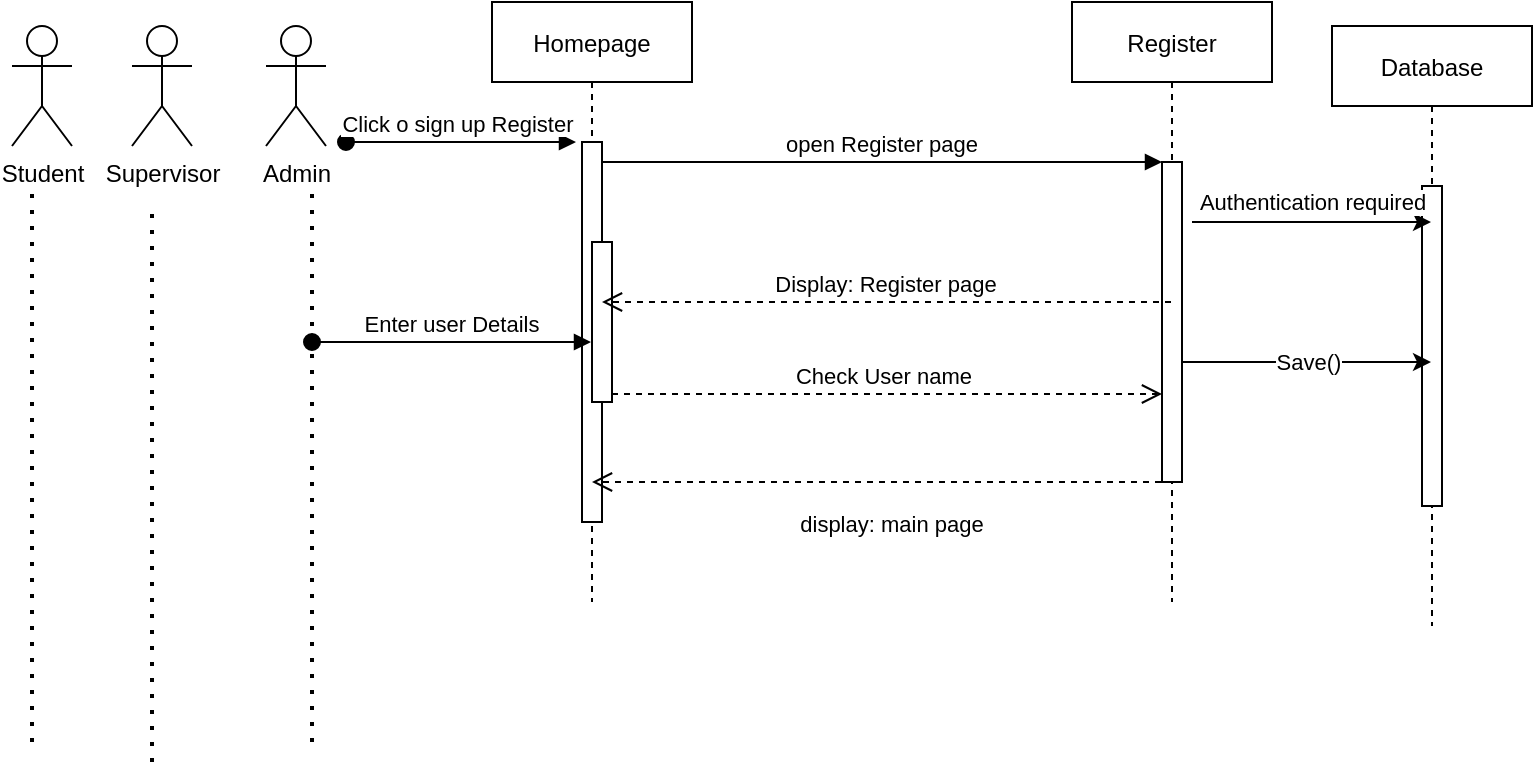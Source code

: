 <mxfile version="20.2.3" type="device"><diagram id="kgpKYQtTHZ0yAKxKKP6v" name="Page-1"><mxGraphModel dx="1578" dy="559" grid="1" gridSize="10" guides="1" tooltips="1" connect="1" arrows="1" fold="1" page="1" pageScale="1" pageWidth="850" pageHeight="1100" math="0" shadow="0"><root><mxCell id="0"/><mxCell id="1" parent="0"/><mxCell id="3nuBFxr9cyL0pnOWT2aG-1" value="Homepage" style="shape=umlLifeline;perimeter=lifelinePerimeter;container=1;collapsible=0;recursiveResize=0;rounded=0;shadow=0;strokeWidth=1;" parent="1" vertex="1"><mxGeometry x="170" y="70" width="100" height="300" as="geometry"/></mxCell><mxCell id="3nuBFxr9cyL0pnOWT2aG-2" value="" style="points=[];perimeter=orthogonalPerimeter;rounded=0;shadow=0;strokeWidth=1;" parent="3nuBFxr9cyL0pnOWT2aG-1" vertex="1"><mxGeometry x="45" y="70" width="10" height="190" as="geometry"/></mxCell><mxCell id="3nuBFxr9cyL0pnOWT2aG-3" value="Click o sign up Register " style="verticalAlign=bottom;startArrow=oval;endArrow=block;startSize=8;shadow=0;strokeWidth=1;" parent="3nuBFxr9cyL0pnOWT2aG-1" edge="1"><mxGeometry relative="1" as="geometry"><mxPoint x="-73" y="70" as="sourcePoint"/><mxPoint x="42" y="70" as="targetPoint"/></mxGeometry></mxCell><mxCell id="3nuBFxr9cyL0pnOWT2aG-4" value="" style="points=[];perimeter=orthogonalPerimeter;rounded=0;shadow=0;strokeWidth=1;" parent="3nuBFxr9cyL0pnOWT2aG-1" vertex="1"><mxGeometry x="50" y="120" width="10" height="80" as="geometry"/></mxCell><mxCell id="3nuBFxr9cyL0pnOWT2aG-5" value="Register" style="shape=umlLifeline;perimeter=lifelinePerimeter;container=1;collapsible=0;recursiveResize=0;rounded=0;shadow=0;strokeWidth=1;" parent="1" vertex="1"><mxGeometry x="460" y="70" width="100" height="300" as="geometry"/></mxCell><mxCell id="3nuBFxr9cyL0pnOWT2aG-6" value="" style="points=[];perimeter=orthogonalPerimeter;rounded=0;shadow=0;strokeWidth=1;" parent="3nuBFxr9cyL0pnOWT2aG-5" vertex="1"><mxGeometry x="45" y="80" width="10" height="160" as="geometry"/></mxCell><mxCell id="3nuBFxr9cyL0pnOWT2aG-7" value="Display: Register page" style="verticalAlign=bottom;endArrow=open;dashed=1;endSize=8;shadow=0;strokeWidth=1;" parent="1" source="3nuBFxr9cyL0pnOWT2aG-5" target="3nuBFxr9cyL0pnOWT2aG-2" edge="1"><mxGeometry relative="1" as="geometry"><mxPoint x="275" y="236" as="targetPoint"/><Array as="points"><mxPoint x="330" y="220"/></Array></mxGeometry></mxCell><mxCell id="3nuBFxr9cyL0pnOWT2aG-8" value="open Register page" style="verticalAlign=bottom;endArrow=block;entryX=0;entryY=0;shadow=0;strokeWidth=1;" parent="1" source="3nuBFxr9cyL0pnOWT2aG-2" target="3nuBFxr9cyL0pnOWT2aG-6" edge="1"><mxGeometry relative="1" as="geometry"><mxPoint x="275" y="160" as="sourcePoint"/></mxGeometry></mxCell><mxCell id="3nuBFxr9cyL0pnOWT2aG-10" value="Check User name " style="verticalAlign=bottom;endArrow=open;dashed=1;endSize=8;exitX=1;exitY=0.95;shadow=0;strokeWidth=1;" parent="1" source="3nuBFxr9cyL0pnOWT2aG-4" target="3nuBFxr9cyL0pnOWT2aG-6" edge="1"><mxGeometry relative="1" as="geometry"><mxPoint x="240" y="257" as="targetPoint"/></mxGeometry></mxCell><mxCell id="k_VccZiF8cuKwu-aI1NY-1" value="Supervisor" style="shape=umlActor;verticalLabelPosition=bottom;verticalAlign=top;html=1;outlineConnect=0;" parent="1" vertex="1"><mxGeometry x="-10" y="82" width="30" height="60" as="geometry"/></mxCell><mxCell id="k_VccZiF8cuKwu-aI1NY-2" value="Admin" style="shape=umlActor;verticalLabelPosition=bottom;verticalAlign=top;html=1;outlineConnect=0;" parent="1" vertex="1"><mxGeometry x="57" y="82" width="30" height="60" as="geometry"/></mxCell><mxCell id="k_VccZiF8cuKwu-aI1NY-3" value="Student" style="shape=umlActor;verticalLabelPosition=bottom;verticalAlign=top;html=1;outlineConnect=0;" parent="1" vertex="1"><mxGeometry x="-70" y="82" width="30" height="60" as="geometry"/></mxCell><mxCell id="k_VccZiF8cuKwu-aI1NY-4" value="" style="endArrow=none;dashed=1;html=1;dashPattern=1 3;strokeWidth=2;rounded=0;" parent="1" edge="1"><mxGeometry width="50" height="50" relative="1" as="geometry"><mxPoint x="-60" y="440" as="sourcePoint"/><mxPoint x="-60" y="160" as="targetPoint"/></mxGeometry></mxCell><mxCell id="k_VccZiF8cuKwu-aI1NY-5" value="" style="endArrow=none;dashed=1;html=1;dashPattern=1 3;strokeWidth=2;rounded=0;" parent="1" edge="1"><mxGeometry width="50" height="50" relative="1" as="geometry"><mxPoint x="80" y="440" as="sourcePoint"/><mxPoint x="80" y="160" as="targetPoint"/></mxGeometry></mxCell><mxCell id="k_VccZiF8cuKwu-aI1NY-6" value="" style="endArrow=none;dashed=1;html=1;dashPattern=1 3;strokeWidth=2;rounded=0;" parent="1" edge="1"><mxGeometry width="50" height="50" relative="1" as="geometry"><mxPoint y="450" as="sourcePoint"/><mxPoint y="170" as="targetPoint"/></mxGeometry></mxCell><mxCell id="k_VccZiF8cuKwu-aI1NY-7" value="Database" style="shape=umlLifeline;perimeter=lifelinePerimeter;container=1;collapsible=0;recursiveResize=0;rounded=0;shadow=0;strokeWidth=1;" parent="1" vertex="1"><mxGeometry x="590" y="82" width="100" height="300" as="geometry"/></mxCell><mxCell id="k_VccZiF8cuKwu-aI1NY-8" value="" style="points=[];perimeter=orthogonalPerimeter;rounded=0;shadow=0;strokeWidth=1;" parent="k_VccZiF8cuKwu-aI1NY-7" vertex="1"><mxGeometry x="45" y="80" width="10" height="160" as="geometry"/></mxCell><mxCell id="XWJbo7yuRludzqfUchsM-6" value="Save()" style="endArrow=classic;html=1;rounded=0;" edge="1" parent="k_VccZiF8cuKwu-aI1NY-7" target="k_VccZiF8cuKwu-aI1NY-7"><mxGeometry relative="1" as="geometry"><mxPoint x="-75" y="168" as="sourcePoint"/><mxPoint x="25" y="168" as="targetPoint"/></mxGeometry></mxCell><mxCell id="k_VccZiF8cuKwu-aI1NY-10" value="Authentication required" style="endArrow=classic;html=1;rounded=0;" parent="1" target="k_VccZiF8cuKwu-aI1NY-7" edge="1"><mxGeometry x="0.003" y="10" relative="1" as="geometry"><mxPoint x="520" y="180" as="sourcePoint"/><mxPoint x="620" y="180" as="targetPoint"/><Array as="points"><mxPoint x="600" y="180"/></Array><mxPoint as="offset"/></mxGeometry></mxCell><mxCell id="k_VccZiF8cuKwu-aI1NY-14" value="display: main page" style="verticalAlign=bottom;endArrow=open;dashed=1;endSize=8;shadow=0;strokeWidth=1;" parent="1" edge="1"><mxGeometry x="-0.054" y="30" relative="1" as="geometry"><mxPoint x="220" y="310" as="targetPoint"/><mxPoint x="504.5" y="310" as="sourcePoint"/><Array as="points"><mxPoint x="325" y="310"/></Array><mxPoint as="offset"/></mxGeometry></mxCell><mxCell id="XWJbo7yuRludzqfUchsM-8" value="Enter user Details" style="verticalAlign=bottom;startArrow=oval;endArrow=block;startSize=8;shadow=0;strokeWidth=1;" edge="1" parent="1" target="3nuBFxr9cyL0pnOWT2aG-1"><mxGeometry relative="1" as="geometry"><mxPoint x="80" y="240" as="sourcePoint"/><mxPoint x="195" y="240" as="targetPoint"/></mxGeometry></mxCell></root></mxGraphModel></diagram></mxfile>